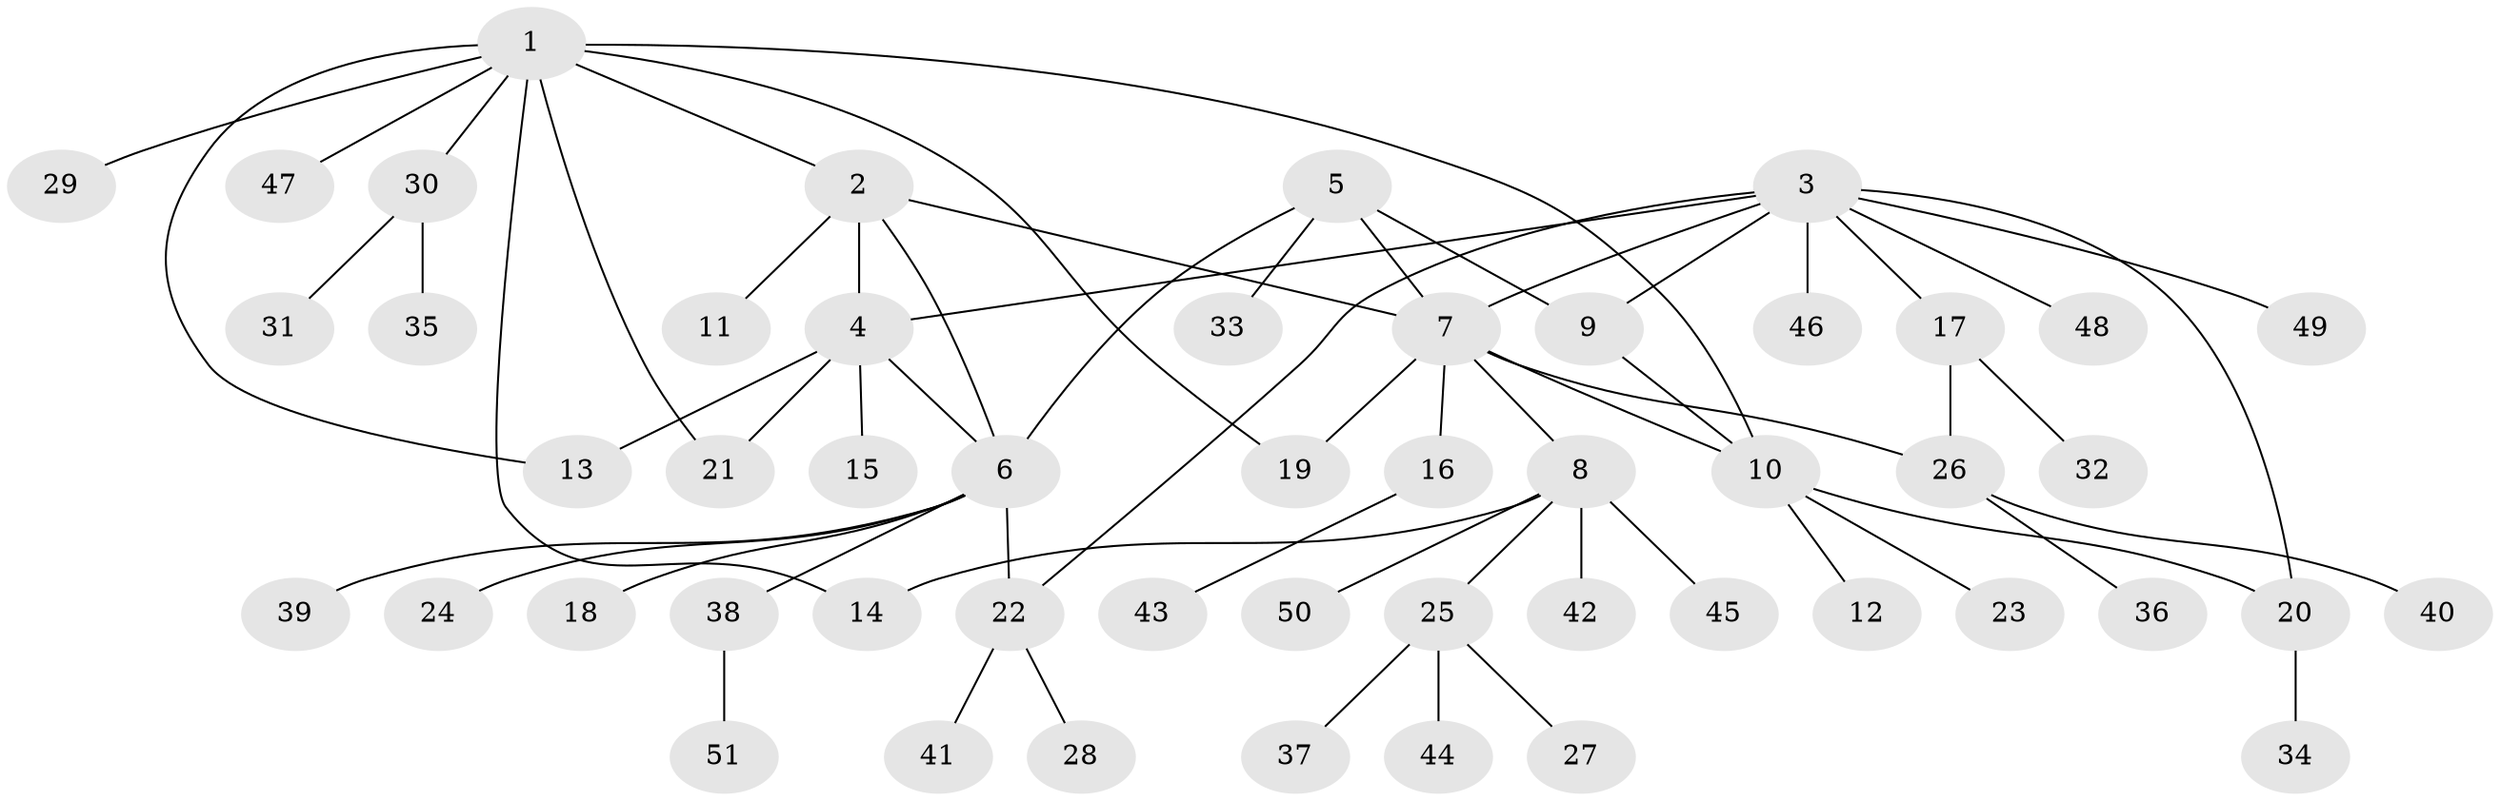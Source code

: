 // Generated by graph-tools (version 1.1) at 2025/26/03/09/25 03:26:43]
// undirected, 51 vertices, 63 edges
graph export_dot {
graph [start="1"]
  node [color=gray90,style=filled];
  1;
  2;
  3;
  4;
  5;
  6;
  7;
  8;
  9;
  10;
  11;
  12;
  13;
  14;
  15;
  16;
  17;
  18;
  19;
  20;
  21;
  22;
  23;
  24;
  25;
  26;
  27;
  28;
  29;
  30;
  31;
  32;
  33;
  34;
  35;
  36;
  37;
  38;
  39;
  40;
  41;
  42;
  43;
  44;
  45;
  46;
  47;
  48;
  49;
  50;
  51;
  1 -- 2;
  1 -- 10;
  1 -- 13;
  1 -- 14;
  1 -- 19;
  1 -- 21;
  1 -- 29;
  1 -- 30;
  1 -- 47;
  2 -- 4;
  2 -- 6;
  2 -- 7;
  2 -- 11;
  3 -- 4;
  3 -- 7;
  3 -- 9;
  3 -- 17;
  3 -- 20;
  3 -- 22;
  3 -- 46;
  3 -- 48;
  3 -- 49;
  4 -- 6;
  4 -- 13;
  4 -- 15;
  4 -- 21;
  5 -- 6;
  5 -- 7;
  5 -- 9;
  5 -- 33;
  6 -- 18;
  6 -- 22;
  6 -- 24;
  6 -- 38;
  6 -- 39;
  7 -- 8;
  7 -- 10;
  7 -- 16;
  7 -- 19;
  7 -- 26;
  8 -- 14;
  8 -- 25;
  8 -- 42;
  8 -- 45;
  8 -- 50;
  9 -- 10;
  10 -- 12;
  10 -- 20;
  10 -- 23;
  16 -- 43;
  17 -- 26;
  17 -- 32;
  20 -- 34;
  22 -- 28;
  22 -- 41;
  25 -- 27;
  25 -- 37;
  25 -- 44;
  26 -- 36;
  26 -- 40;
  30 -- 31;
  30 -- 35;
  38 -- 51;
}
